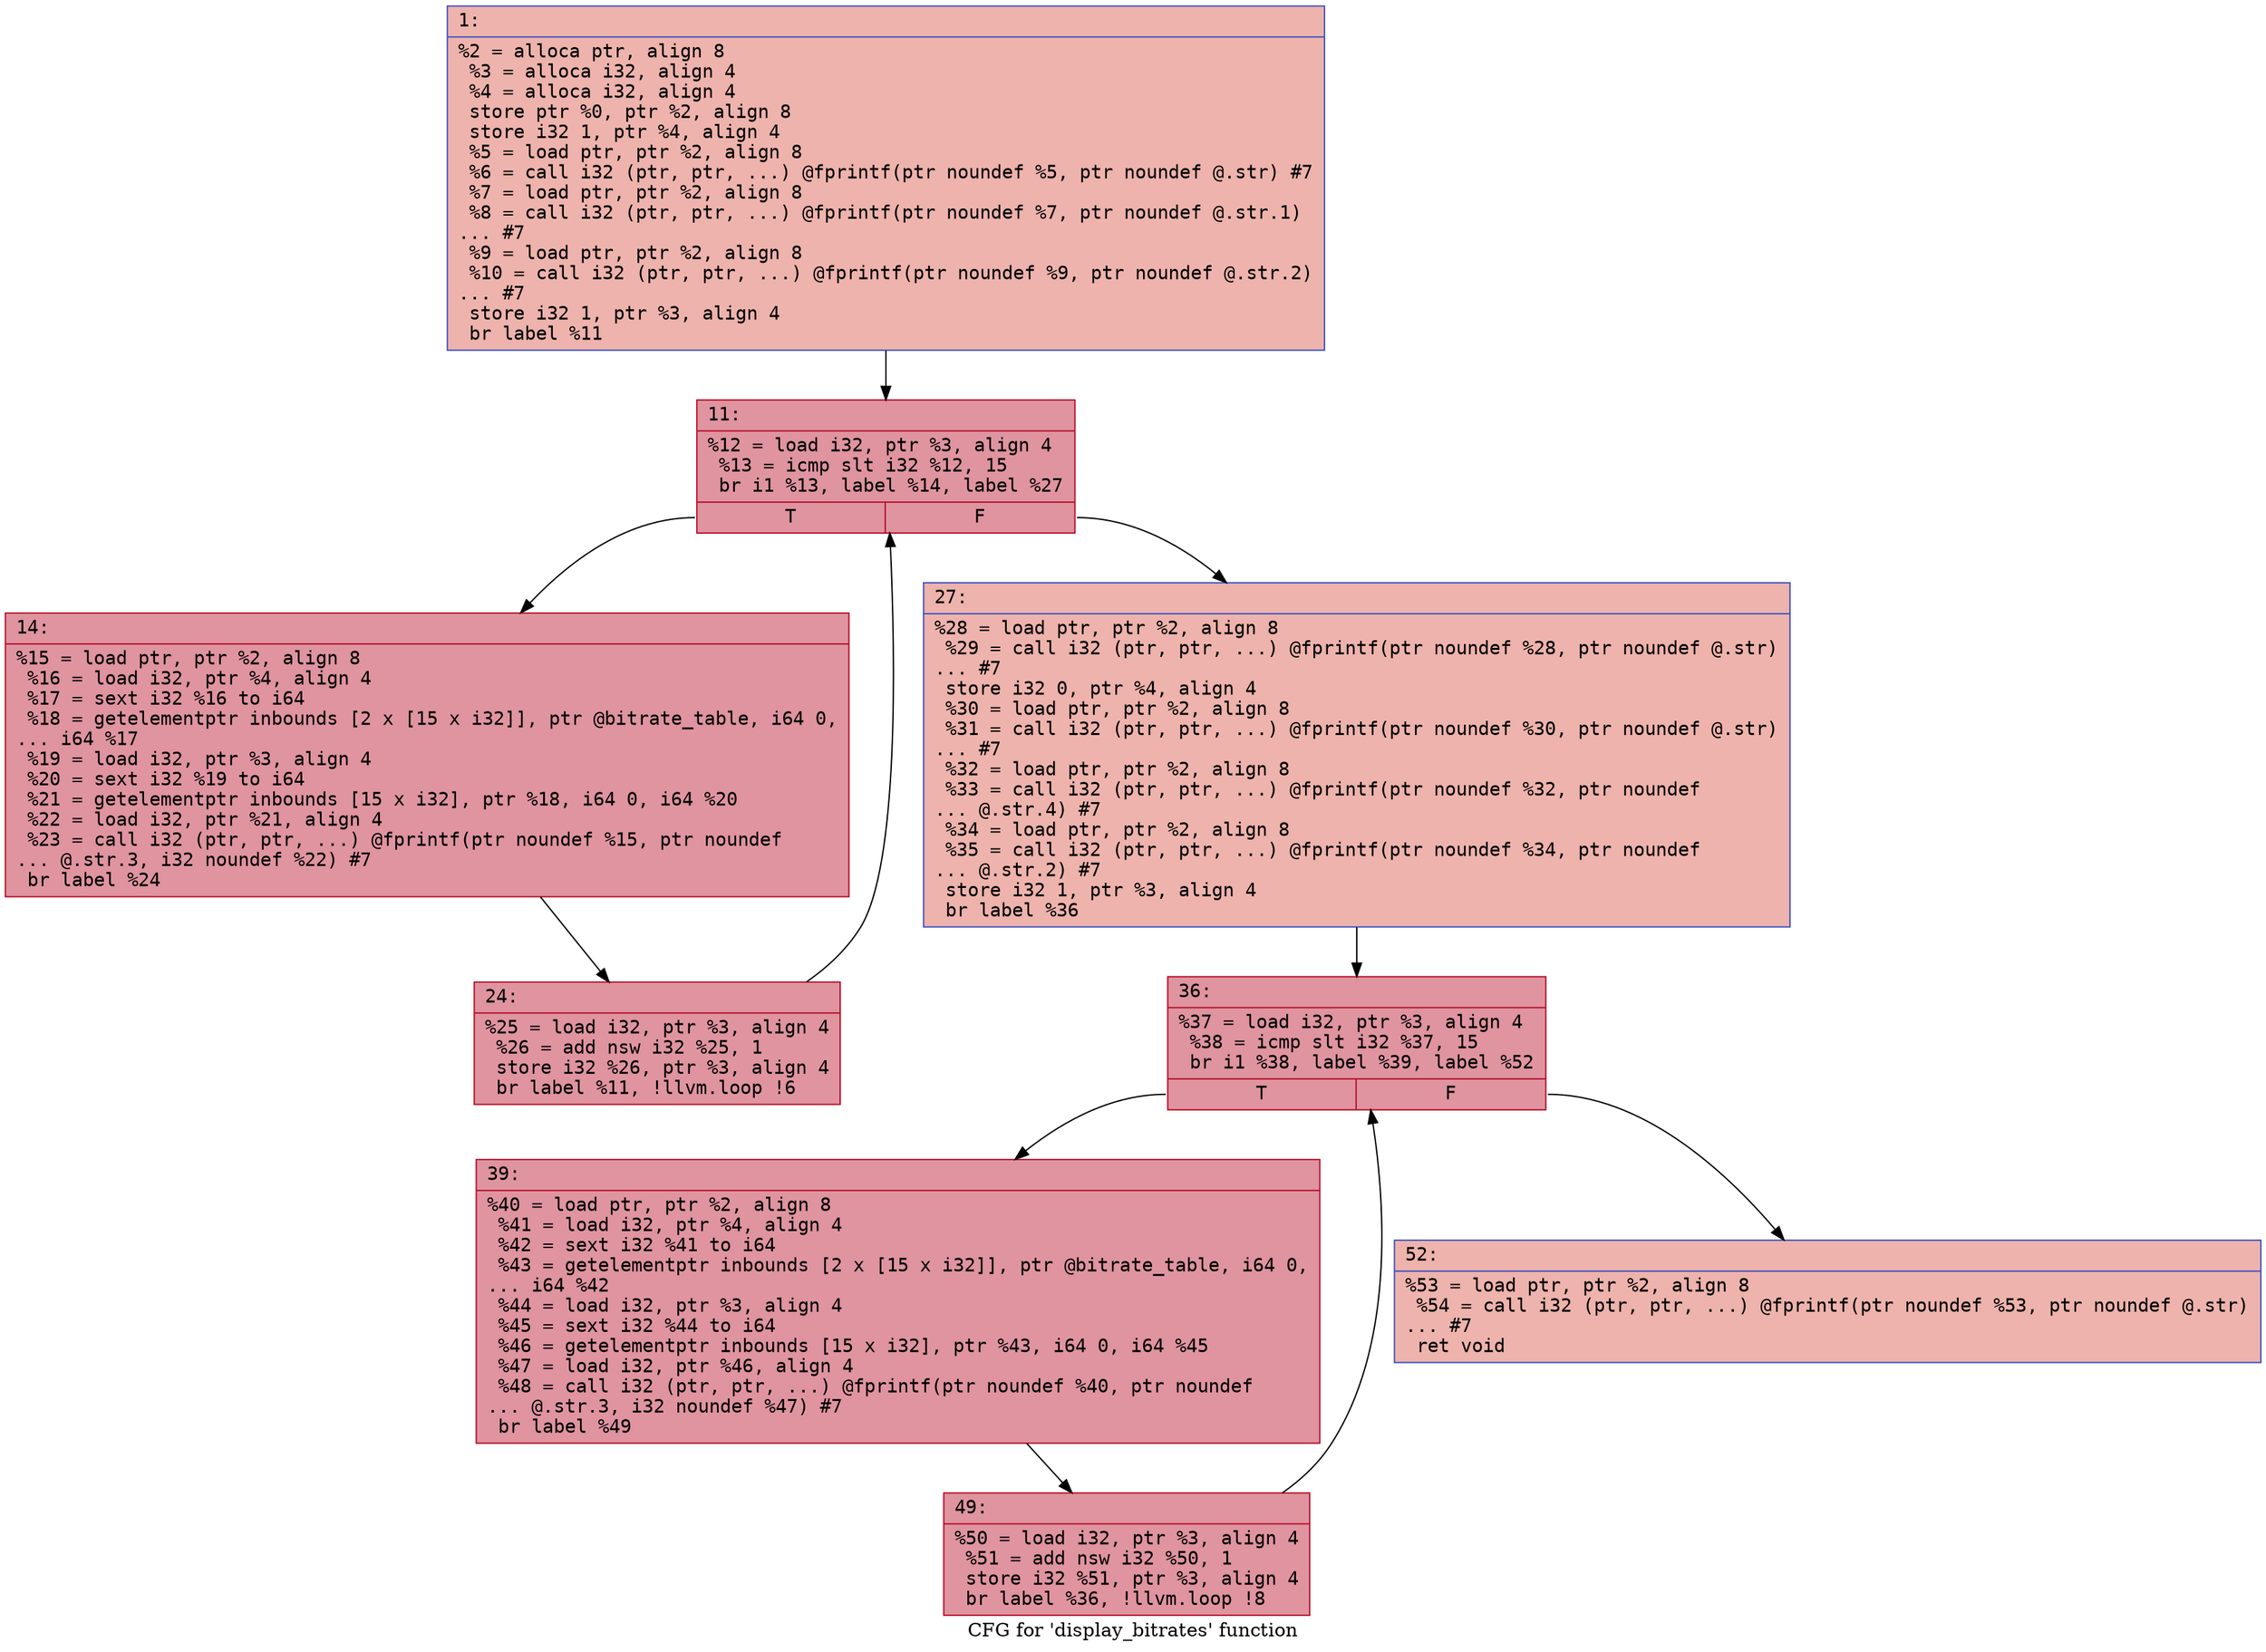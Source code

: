 digraph "CFG for 'display_bitrates' function" {
	label="CFG for 'display_bitrates' function";

	Node0x600001f9e620 [shape=record,color="#3d50c3ff", style=filled, fillcolor="#d6524470" fontname="Courier",label="{1:\l|  %2 = alloca ptr, align 8\l  %3 = alloca i32, align 4\l  %4 = alloca i32, align 4\l  store ptr %0, ptr %2, align 8\l  store i32 1, ptr %4, align 4\l  %5 = load ptr, ptr %2, align 8\l  %6 = call i32 (ptr, ptr, ...) @fprintf(ptr noundef %5, ptr noundef @.str) #7\l  %7 = load ptr, ptr %2, align 8\l  %8 = call i32 (ptr, ptr, ...) @fprintf(ptr noundef %7, ptr noundef @.str.1)\l... #7\l  %9 = load ptr, ptr %2, align 8\l  %10 = call i32 (ptr, ptr, ...) @fprintf(ptr noundef %9, ptr noundef @.str.2)\l... #7\l  store i32 1, ptr %3, align 4\l  br label %11\l}"];
	Node0x600001f9e620 -> Node0x600001f9e670[tooltip="1 -> 11\nProbability 100.00%" ];
	Node0x600001f9e670 [shape=record,color="#b70d28ff", style=filled, fillcolor="#b70d2870" fontname="Courier",label="{11:\l|  %12 = load i32, ptr %3, align 4\l  %13 = icmp slt i32 %12, 15\l  br i1 %13, label %14, label %27\l|{<s0>T|<s1>F}}"];
	Node0x600001f9e670:s0 -> Node0x600001f9e6c0[tooltip="11 -> 14\nProbability 96.88%" ];
	Node0x600001f9e670:s1 -> Node0x600001f9e760[tooltip="11 -> 27\nProbability 3.12%" ];
	Node0x600001f9e6c0 [shape=record,color="#b70d28ff", style=filled, fillcolor="#b70d2870" fontname="Courier",label="{14:\l|  %15 = load ptr, ptr %2, align 8\l  %16 = load i32, ptr %4, align 4\l  %17 = sext i32 %16 to i64\l  %18 = getelementptr inbounds [2 x [15 x i32]], ptr @bitrate_table, i64 0,\l... i64 %17\l  %19 = load i32, ptr %3, align 4\l  %20 = sext i32 %19 to i64\l  %21 = getelementptr inbounds [15 x i32], ptr %18, i64 0, i64 %20\l  %22 = load i32, ptr %21, align 4\l  %23 = call i32 (ptr, ptr, ...) @fprintf(ptr noundef %15, ptr noundef\l... @.str.3, i32 noundef %22) #7\l  br label %24\l}"];
	Node0x600001f9e6c0 -> Node0x600001f9e710[tooltip="14 -> 24\nProbability 100.00%" ];
	Node0x600001f9e710 [shape=record,color="#b70d28ff", style=filled, fillcolor="#b70d2870" fontname="Courier",label="{24:\l|  %25 = load i32, ptr %3, align 4\l  %26 = add nsw i32 %25, 1\l  store i32 %26, ptr %3, align 4\l  br label %11, !llvm.loop !6\l}"];
	Node0x600001f9e710 -> Node0x600001f9e670[tooltip="24 -> 11\nProbability 100.00%" ];
	Node0x600001f9e760 [shape=record,color="#3d50c3ff", style=filled, fillcolor="#d6524470" fontname="Courier",label="{27:\l|  %28 = load ptr, ptr %2, align 8\l  %29 = call i32 (ptr, ptr, ...) @fprintf(ptr noundef %28, ptr noundef @.str)\l... #7\l  store i32 0, ptr %4, align 4\l  %30 = load ptr, ptr %2, align 8\l  %31 = call i32 (ptr, ptr, ...) @fprintf(ptr noundef %30, ptr noundef @.str)\l... #7\l  %32 = load ptr, ptr %2, align 8\l  %33 = call i32 (ptr, ptr, ...) @fprintf(ptr noundef %32, ptr noundef\l... @.str.4) #7\l  %34 = load ptr, ptr %2, align 8\l  %35 = call i32 (ptr, ptr, ...) @fprintf(ptr noundef %34, ptr noundef\l... @.str.2) #7\l  store i32 1, ptr %3, align 4\l  br label %36\l}"];
	Node0x600001f9e760 -> Node0x600001f9e7b0[tooltip="27 -> 36\nProbability 100.00%" ];
	Node0x600001f9e7b0 [shape=record,color="#b70d28ff", style=filled, fillcolor="#b70d2870" fontname="Courier",label="{36:\l|  %37 = load i32, ptr %3, align 4\l  %38 = icmp slt i32 %37, 15\l  br i1 %38, label %39, label %52\l|{<s0>T|<s1>F}}"];
	Node0x600001f9e7b0:s0 -> Node0x600001f9e800[tooltip="36 -> 39\nProbability 96.88%" ];
	Node0x600001f9e7b0:s1 -> Node0x600001f9e8a0[tooltip="36 -> 52\nProbability 3.12%" ];
	Node0x600001f9e800 [shape=record,color="#b70d28ff", style=filled, fillcolor="#b70d2870" fontname="Courier",label="{39:\l|  %40 = load ptr, ptr %2, align 8\l  %41 = load i32, ptr %4, align 4\l  %42 = sext i32 %41 to i64\l  %43 = getelementptr inbounds [2 x [15 x i32]], ptr @bitrate_table, i64 0,\l... i64 %42\l  %44 = load i32, ptr %3, align 4\l  %45 = sext i32 %44 to i64\l  %46 = getelementptr inbounds [15 x i32], ptr %43, i64 0, i64 %45\l  %47 = load i32, ptr %46, align 4\l  %48 = call i32 (ptr, ptr, ...) @fprintf(ptr noundef %40, ptr noundef\l... @.str.3, i32 noundef %47) #7\l  br label %49\l}"];
	Node0x600001f9e800 -> Node0x600001f9e850[tooltip="39 -> 49\nProbability 100.00%" ];
	Node0x600001f9e850 [shape=record,color="#b70d28ff", style=filled, fillcolor="#b70d2870" fontname="Courier",label="{49:\l|  %50 = load i32, ptr %3, align 4\l  %51 = add nsw i32 %50, 1\l  store i32 %51, ptr %3, align 4\l  br label %36, !llvm.loop !8\l}"];
	Node0x600001f9e850 -> Node0x600001f9e7b0[tooltip="49 -> 36\nProbability 100.00%" ];
	Node0x600001f9e8a0 [shape=record,color="#3d50c3ff", style=filled, fillcolor="#d6524470" fontname="Courier",label="{52:\l|  %53 = load ptr, ptr %2, align 8\l  %54 = call i32 (ptr, ptr, ...) @fprintf(ptr noundef %53, ptr noundef @.str)\l... #7\l  ret void\l}"];
}
